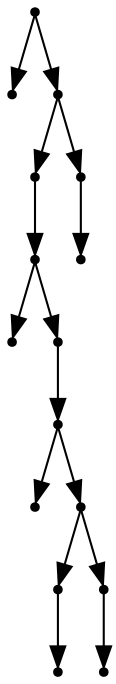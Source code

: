 digraph {
  15 [shape=point];
  0 [shape=point];
  14 [shape=point];
  11 [shape=point];
  10 [shape=point];
  1 [shape=point];
  9 [shape=point];
  8 [shape=point];
  2 [shape=point];
  7 [shape=point];
  4 [shape=point];
  3 [shape=point];
  6 [shape=point];
  5 [shape=point];
  13 [shape=point];
  12 [shape=point];
15 -> 0;
15 -> 14;
14 -> 11;
11 -> 10;
10 -> 1;
10 -> 9;
9 -> 8;
8 -> 2;
8 -> 7;
7 -> 4;
4 -> 3;
7 -> 6;
6 -> 5;
14 -> 13;
13 -> 12;
}
